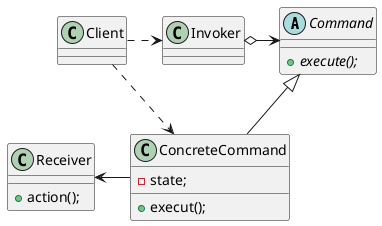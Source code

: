 @startuml

abstract class Command{
+{abstract} execute();
}

class ConcreteCommand{
-state;
+execut();
}
class Invoker{

}
class Receiver{
+action();
}

ConcreteCommand -up-|>Command

ConcreteCommand -left->Receiver

Invoker o-right->Command
Client .right.>Invoker
Client .right.>ConcreteCommand


@enduml